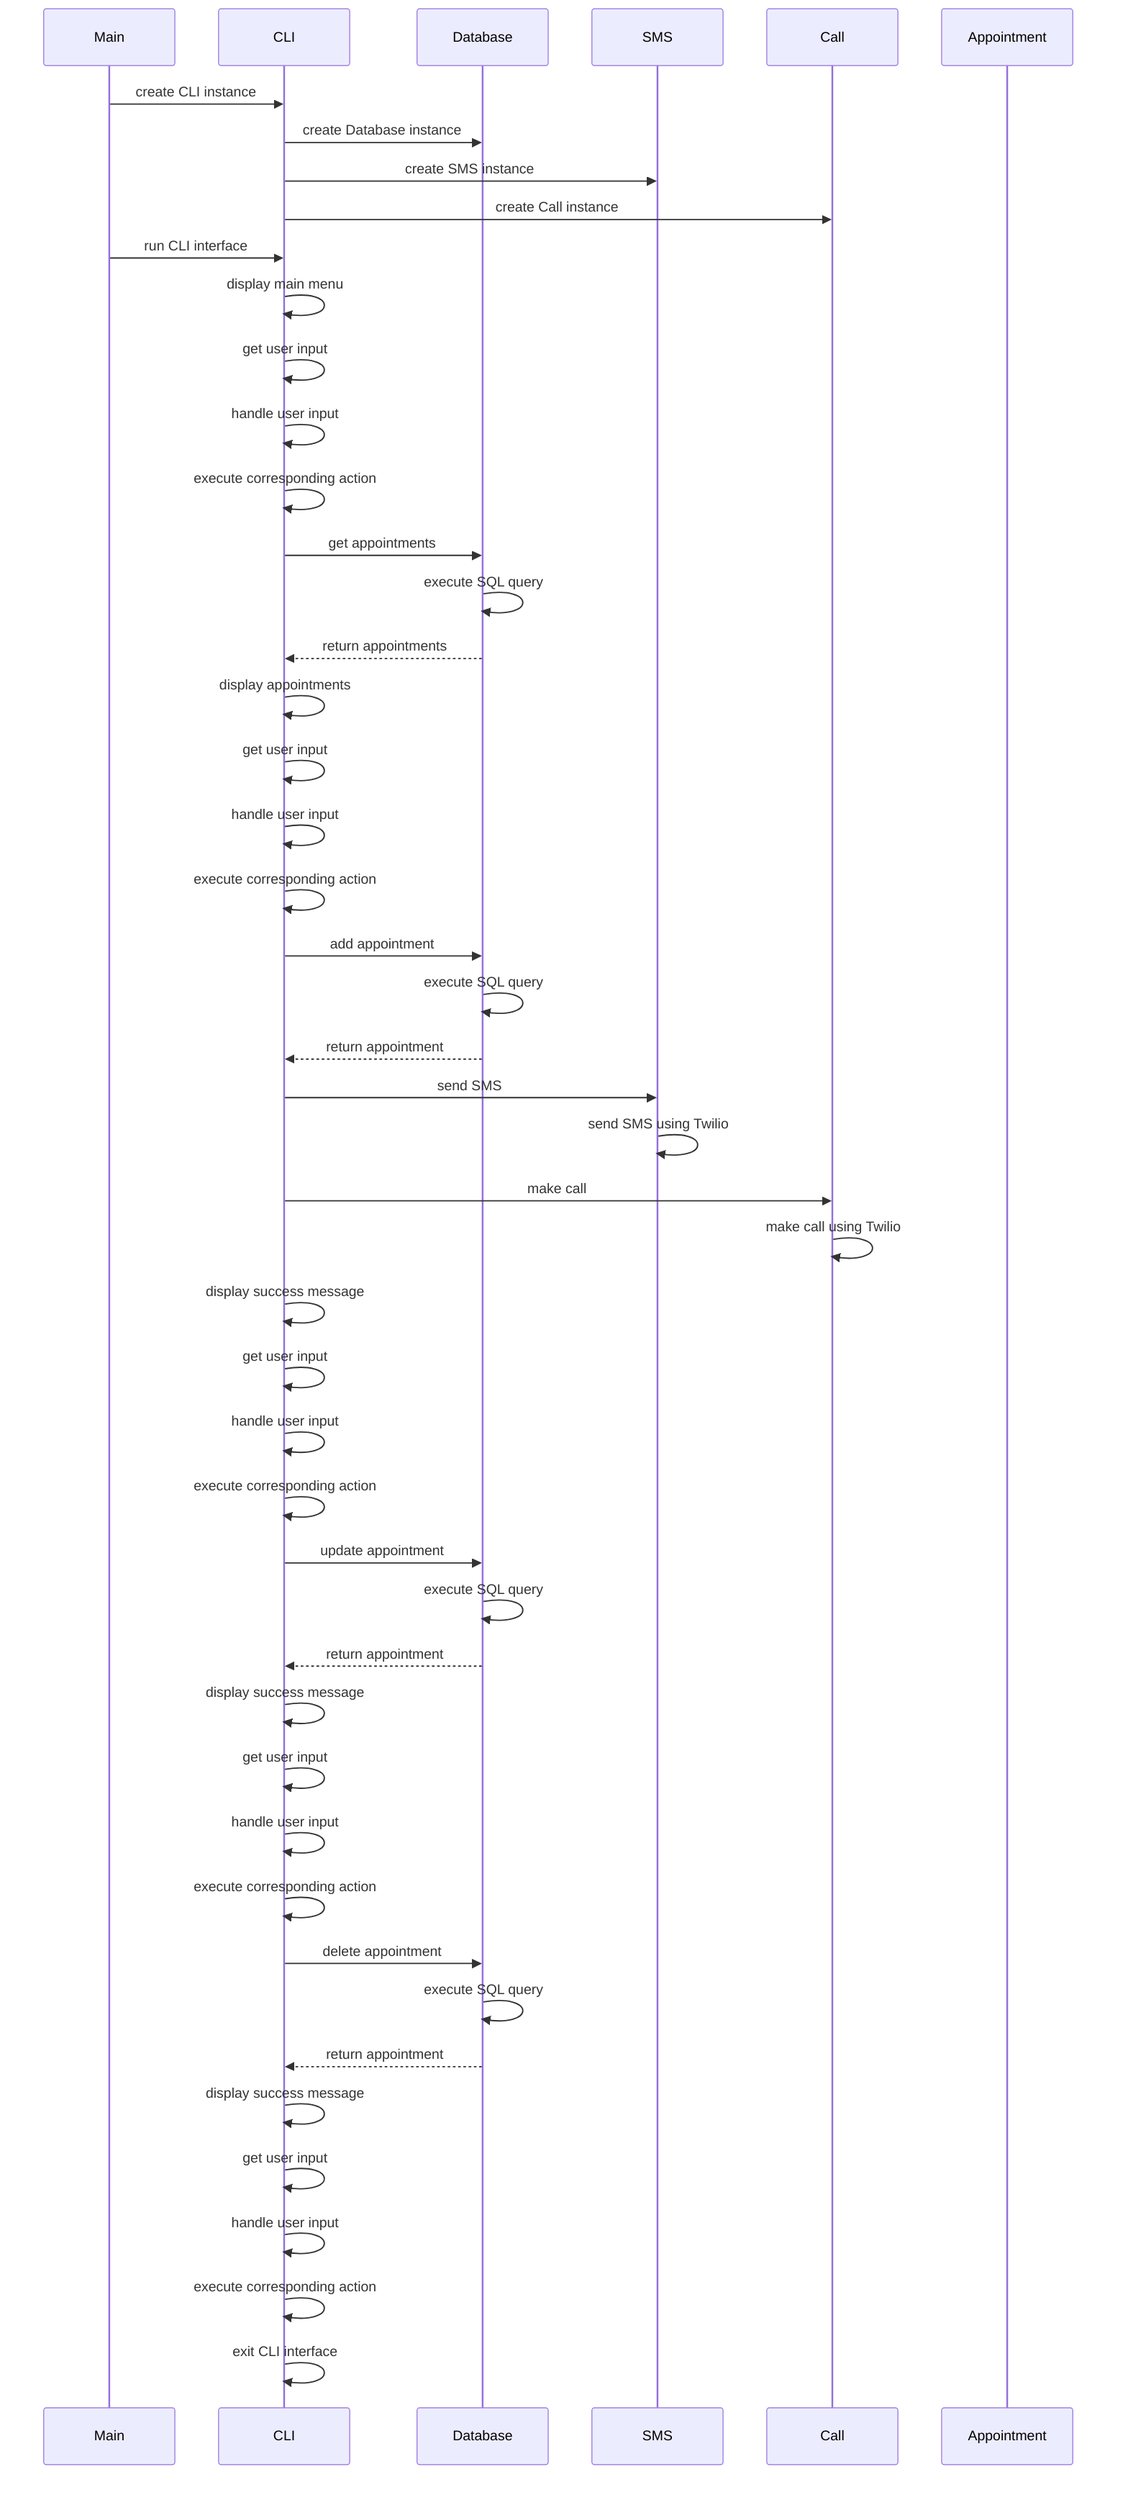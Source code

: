 sequenceDiagram
    participant M as Main
    participant CLI as CLI
    participant DB as Database
    participant SMS as SMS
    participant Call as Call
    participant Appointment as Appointment
    M->>CLI: create CLI instance
    CLI->>DB: create Database instance
    CLI->>SMS: create SMS instance
    CLI->>Call: create Call instance
    M->>CLI: run CLI interface
    CLI->>CLI: display main menu
    CLI->>CLI: get user input
    CLI->>CLI: handle user input
    CLI->>CLI: execute corresponding action
    CLI->>DB: get appointments
    DB->>DB: execute SQL query
    DB-->>CLI: return appointments
    CLI->>CLI: display appointments
    CLI->>CLI: get user input
    CLI->>CLI: handle user input
    CLI->>CLI: execute corresponding action
    CLI->>DB: add appointment
    DB->>DB: execute SQL query
    DB-->>CLI: return appointment
    CLI->>SMS: send SMS
    SMS->>SMS: send SMS using Twilio
    CLI->>Call: make call
    Call->>Call: make call using Twilio
    CLI->>CLI: display success message
    CLI->>CLI: get user input
    CLI->>CLI: handle user input
    CLI->>CLI: execute corresponding action
    CLI->>DB: update appointment
    DB->>DB: execute SQL query
    DB-->>CLI: return appointment
    CLI->>CLI: display success message
    CLI->>CLI: get user input
    CLI->>CLI: handle user input
    CLI->>CLI: execute corresponding action
    CLI->>DB: delete appointment
    DB->>DB: execute SQL query
    DB-->>CLI: return appointment
    CLI->>CLI: display success message
    CLI->>CLI: get user input
    CLI->>CLI: handle user input
    CLI->>CLI: execute corresponding action
    CLI->>CLI: exit CLI interface